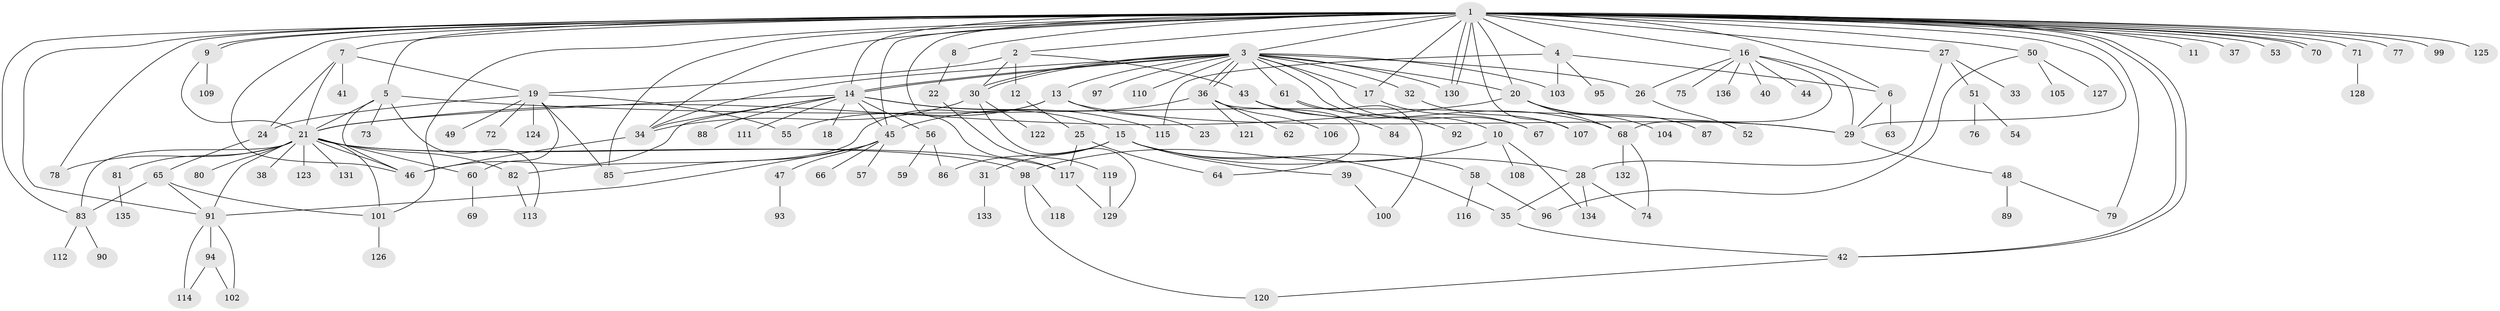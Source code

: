 // Generated by graph-tools (version 1.1) at 2025/26/03/09/25 03:26:01]
// undirected, 136 vertices, 206 edges
graph export_dot {
graph [start="1"]
  node [color=gray90,style=filled];
  1;
  2;
  3;
  4;
  5;
  6;
  7;
  8;
  9;
  10;
  11;
  12;
  13;
  14;
  15;
  16;
  17;
  18;
  19;
  20;
  21;
  22;
  23;
  24;
  25;
  26;
  27;
  28;
  29;
  30;
  31;
  32;
  33;
  34;
  35;
  36;
  37;
  38;
  39;
  40;
  41;
  42;
  43;
  44;
  45;
  46;
  47;
  48;
  49;
  50;
  51;
  52;
  53;
  54;
  55;
  56;
  57;
  58;
  59;
  60;
  61;
  62;
  63;
  64;
  65;
  66;
  67;
  68;
  69;
  70;
  71;
  72;
  73;
  74;
  75;
  76;
  77;
  78;
  79;
  80;
  81;
  82;
  83;
  84;
  85;
  86;
  87;
  88;
  89;
  90;
  91;
  92;
  93;
  94;
  95;
  96;
  97;
  98;
  99;
  100;
  101;
  102;
  103;
  104;
  105;
  106;
  107;
  108;
  109;
  110;
  111;
  112;
  113;
  114;
  115;
  116;
  117;
  118;
  119;
  120;
  121;
  122;
  123;
  124;
  125;
  126;
  127;
  128;
  129;
  130;
  131;
  132;
  133;
  134;
  135;
  136;
  1 -- 2;
  1 -- 3;
  1 -- 4;
  1 -- 5;
  1 -- 6;
  1 -- 7;
  1 -- 8;
  1 -- 9;
  1 -- 9;
  1 -- 11;
  1 -- 14;
  1 -- 16;
  1 -- 17;
  1 -- 20;
  1 -- 27;
  1 -- 29;
  1 -- 34;
  1 -- 37;
  1 -- 42;
  1 -- 42;
  1 -- 45;
  1 -- 46;
  1 -- 50;
  1 -- 53;
  1 -- 70;
  1 -- 70;
  1 -- 71;
  1 -- 77;
  1 -- 78;
  1 -- 79;
  1 -- 83;
  1 -- 85;
  1 -- 91;
  1 -- 99;
  1 -- 101;
  1 -- 107;
  1 -- 117;
  1 -- 125;
  1 -- 130;
  1 -- 130;
  2 -- 12;
  2 -- 19;
  2 -- 30;
  2 -- 43;
  3 -- 10;
  3 -- 13;
  3 -- 14;
  3 -- 14;
  3 -- 17;
  3 -- 20;
  3 -- 26;
  3 -- 30;
  3 -- 30;
  3 -- 32;
  3 -- 34;
  3 -- 36;
  3 -- 36;
  3 -- 61;
  3 -- 67;
  3 -- 97;
  3 -- 103;
  3 -- 110;
  3 -- 130;
  4 -- 6;
  4 -- 95;
  4 -- 103;
  4 -- 115;
  5 -- 21;
  5 -- 29;
  5 -- 46;
  5 -- 73;
  5 -- 113;
  6 -- 29;
  6 -- 63;
  7 -- 19;
  7 -- 21;
  7 -- 24;
  7 -- 41;
  8 -- 22;
  9 -- 21;
  9 -- 109;
  10 -- 98;
  10 -- 108;
  10 -- 134;
  12 -- 25;
  13 -- 23;
  13 -- 29;
  13 -- 55;
  13 -- 82;
  14 -- 15;
  14 -- 18;
  14 -- 21;
  14 -- 34;
  14 -- 45;
  14 -- 46;
  14 -- 56;
  14 -- 88;
  14 -- 111;
  14 -- 115;
  15 -- 28;
  15 -- 31;
  15 -- 35;
  15 -- 39;
  15 -- 58;
  15 -- 86;
  16 -- 26;
  16 -- 29;
  16 -- 40;
  16 -- 44;
  16 -- 68;
  16 -- 75;
  16 -- 136;
  17 -- 67;
  19 -- 24;
  19 -- 49;
  19 -- 55;
  19 -- 60;
  19 -- 72;
  19 -- 85;
  19 -- 124;
  20 -- 21;
  20 -- 68;
  20 -- 87;
  20 -- 104;
  21 -- 38;
  21 -- 46;
  21 -- 60;
  21 -- 78;
  21 -- 80;
  21 -- 81;
  21 -- 82;
  21 -- 83;
  21 -- 91;
  21 -- 98;
  21 -- 101;
  21 -- 117;
  21 -- 123;
  21 -- 131;
  22 -- 119;
  24 -- 65;
  25 -- 64;
  25 -- 117;
  26 -- 52;
  27 -- 28;
  27 -- 33;
  27 -- 51;
  28 -- 35;
  28 -- 74;
  28 -- 134;
  29 -- 48;
  30 -- 34;
  30 -- 122;
  30 -- 129;
  31 -- 133;
  32 -- 107;
  34 -- 46;
  35 -- 42;
  36 -- 45;
  36 -- 62;
  36 -- 64;
  36 -- 106;
  36 -- 121;
  39 -- 100;
  42 -- 120;
  43 -- 68;
  43 -- 84;
  45 -- 47;
  45 -- 57;
  45 -- 66;
  45 -- 85;
  45 -- 91;
  47 -- 93;
  48 -- 79;
  48 -- 89;
  50 -- 96;
  50 -- 105;
  50 -- 127;
  51 -- 54;
  51 -- 76;
  56 -- 59;
  56 -- 86;
  58 -- 96;
  58 -- 116;
  60 -- 69;
  61 -- 92;
  61 -- 100;
  65 -- 83;
  65 -- 91;
  65 -- 101;
  68 -- 74;
  68 -- 132;
  71 -- 128;
  81 -- 135;
  82 -- 113;
  83 -- 90;
  83 -- 112;
  91 -- 94;
  91 -- 102;
  91 -- 114;
  94 -- 102;
  94 -- 114;
  98 -- 118;
  98 -- 120;
  101 -- 126;
  117 -- 129;
  119 -- 129;
}
